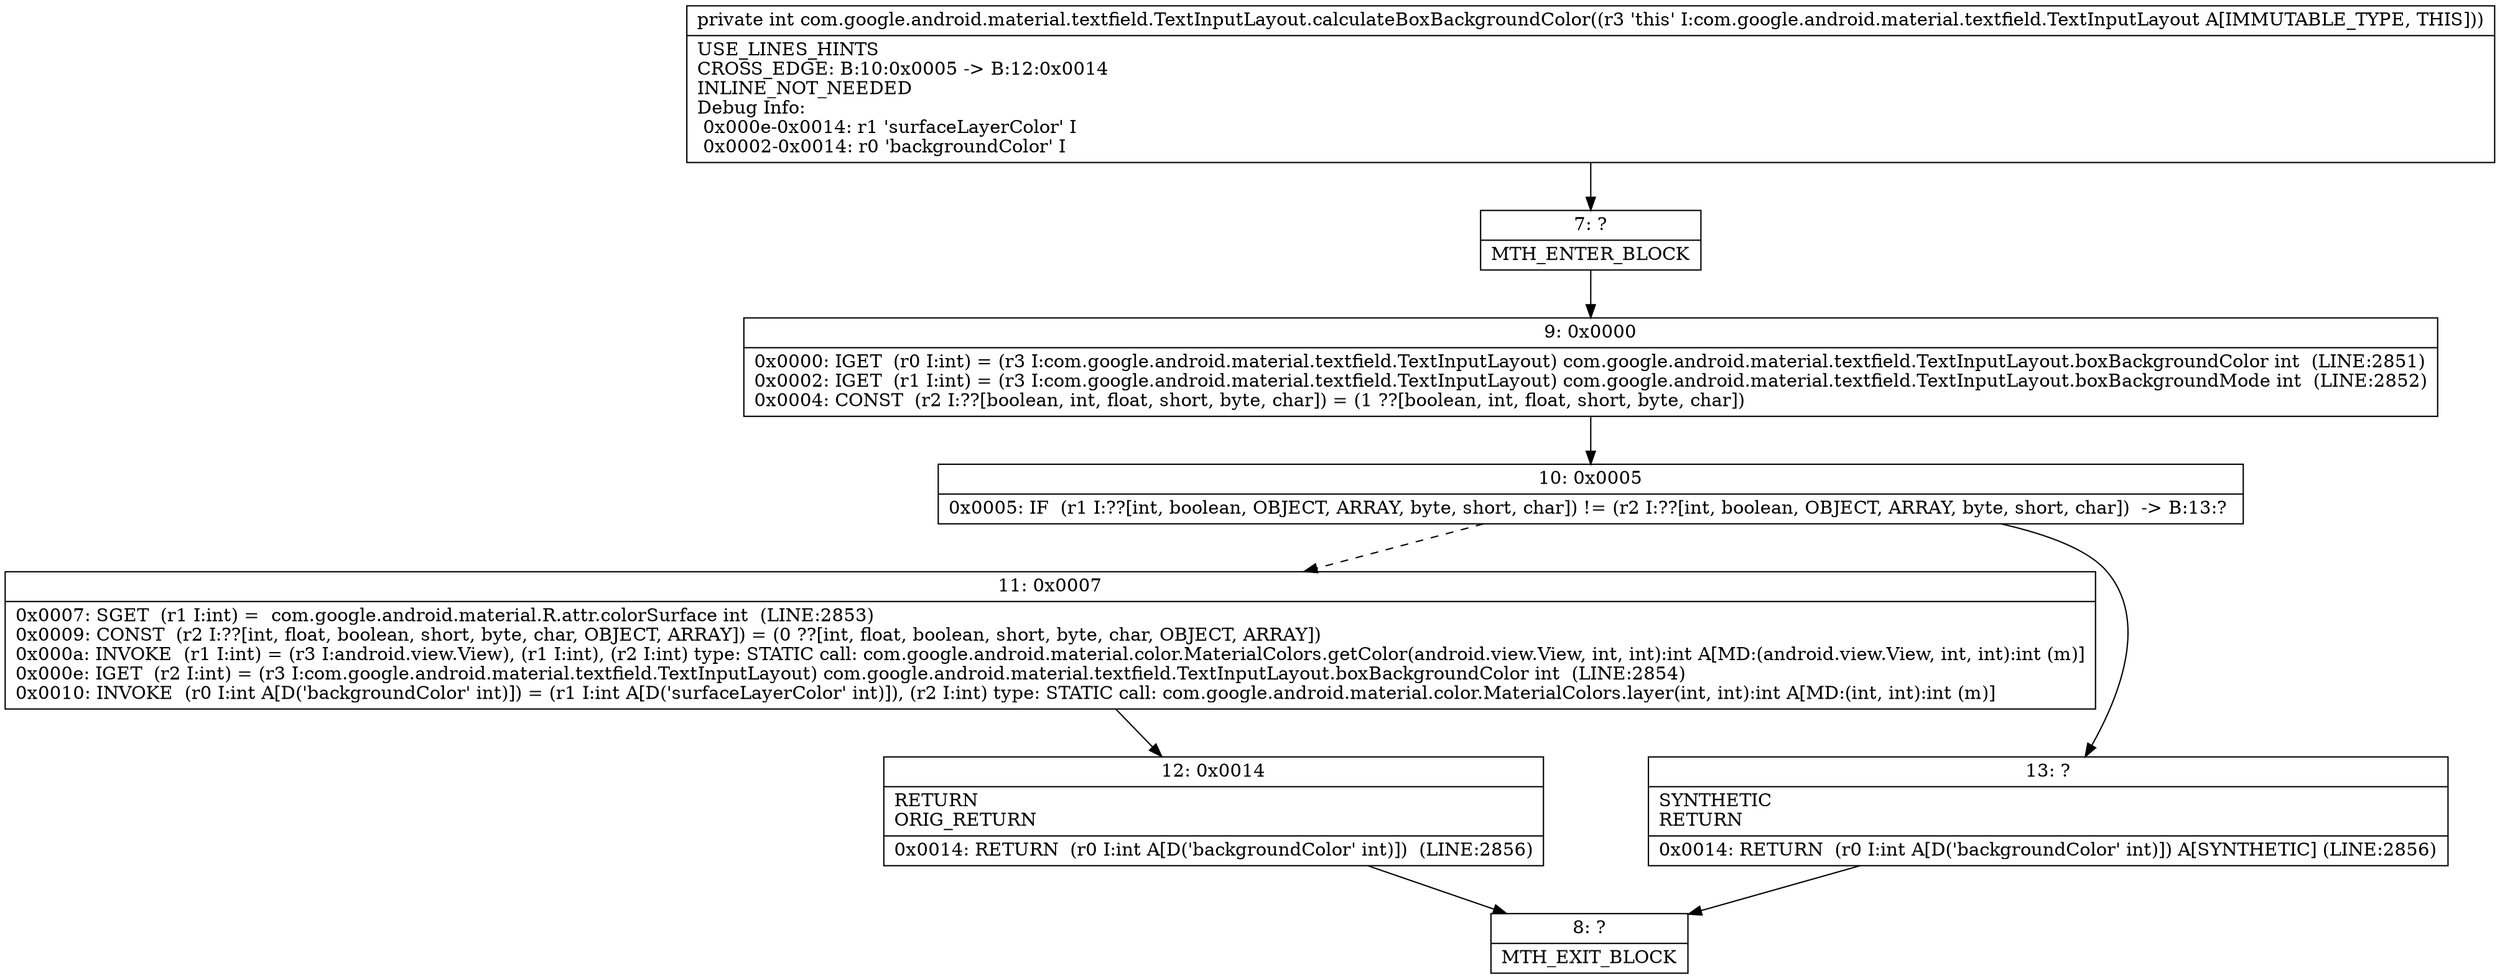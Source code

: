 digraph "CFG forcom.google.android.material.textfield.TextInputLayout.calculateBoxBackgroundColor()I" {
Node_7 [shape=record,label="{7\:\ ?|MTH_ENTER_BLOCK\l}"];
Node_9 [shape=record,label="{9\:\ 0x0000|0x0000: IGET  (r0 I:int) = (r3 I:com.google.android.material.textfield.TextInputLayout) com.google.android.material.textfield.TextInputLayout.boxBackgroundColor int  (LINE:2851)\l0x0002: IGET  (r1 I:int) = (r3 I:com.google.android.material.textfield.TextInputLayout) com.google.android.material.textfield.TextInputLayout.boxBackgroundMode int  (LINE:2852)\l0x0004: CONST  (r2 I:??[boolean, int, float, short, byte, char]) = (1 ??[boolean, int, float, short, byte, char]) \l}"];
Node_10 [shape=record,label="{10\:\ 0x0005|0x0005: IF  (r1 I:??[int, boolean, OBJECT, ARRAY, byte, short, char]) != (r2 I:??[int, boolean, OBJECT, ARRAY, byte, short, char])  \-\> B:13:? \l}"];
Node_11 [shape=record,label="{11\:\ 0x0007|0x0007: SGET  (r1 I:int) =  com.google.android.material.R.attr.colorSurface int  (LINE:2853)\l0x0009: CONST  (r2 I:??[int, float, boolean, short, byte, char, OBJECT, ARRAY]) = (0 ??[int, float, boolean, short, byte, char, OBJECT, ARRAY]) \l0x000a: INVOKE  (r1 I:int) = (r3 I:android.view.View), (r1 I:int), (r2 I:int) type: STATIC call: com.google.android.material.color.MaterialColors.getColor(android.view.View, int, int):int A[MD:(android.view.View, int, int):int (m)]\l0x000e: IGET  (r2 I:int) = (r3 I:com.google.android.material.textfield.TextInputLayout) com.google.android.material.textfield.TextInputLayout.boxBackgroundColor int  (LINE:2854)\l0x0010: INVOKE  (r0 I:int A[D('backgroundColor' int)]) = (r1 I:int A[D('surfaceLayerColor' int)]), (r2 I:int) type: STATIC call: com.google.android.material.color.MaterialColors.layer(int, int):int A[MD:(int, int):int (m)]\l}"];
Node_12 [shape=record,label="{12\:\ 0x0014|RETURN\lORIG_RETURN\l|0x0014: RETURN  (r0 I:int A[D('backgroundColor' int)])  (LINE:2856)\l}"];
Node_8 [shape=record,label="{8\:\ ?|MTH_EXIT_BLOCK\l}"];
Node_13 [shape=record,label="{13\:\ ?|SYNTHETIC\lRETURN\l|0x0014: RETURN  (r0 I:int A[D('backgroundColor' int)]) A[SYNTHETIC] (LINE:2856)\l}"];
MethodNode[shape=record,label="{private int com.google.android.material.textfield.TextInputLayout.calculateBoxBackgroundColor((r3 'this' I:com.google.android.material.textfield.TextInputLayout A[IMMUTABLE_TYPE, THIS]))  | USE_LINES_HINTS\lCROSS_EDGE: B:10:0x0005 \-\> B:12:0x0014\lINLINE_NOT_NEEDED\lDebug Info:\l  0x000e\-0x0014: r1 'surfaceLayerColor' I\l  0x0002\-0x0014: r0 'backgroundColor' I\l}"];
MethodNode -> Node_7;Node_7 -> Node_9;
Node_9 -> Node_10;
Node_10 -> Node_11[style=dashed];
Node_10 -> Node_13;
Node_11 -> Node_12;
Node_12 -> Node_8;
Node_13 -> Node_8;
}

